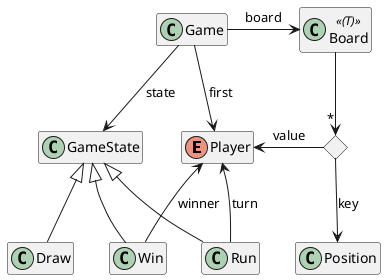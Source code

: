 @startuml
'https://plantuml.com/class-diagram

hide empty members

enum Player
class Game
class Board <<(T)>>
class Position

Game -> Board : board
Game --> Player : first
<> MapEntry
Board --> "*" MapEntry
MapEntry --> Position : key
Player <- MapEntry : value

Game --> GameState : state
GameState <|-- Run
Run -up-> Player : turn
GameState <|-- Draw
GameState <|-- Win
Win -up-> Player : winner
@enduml